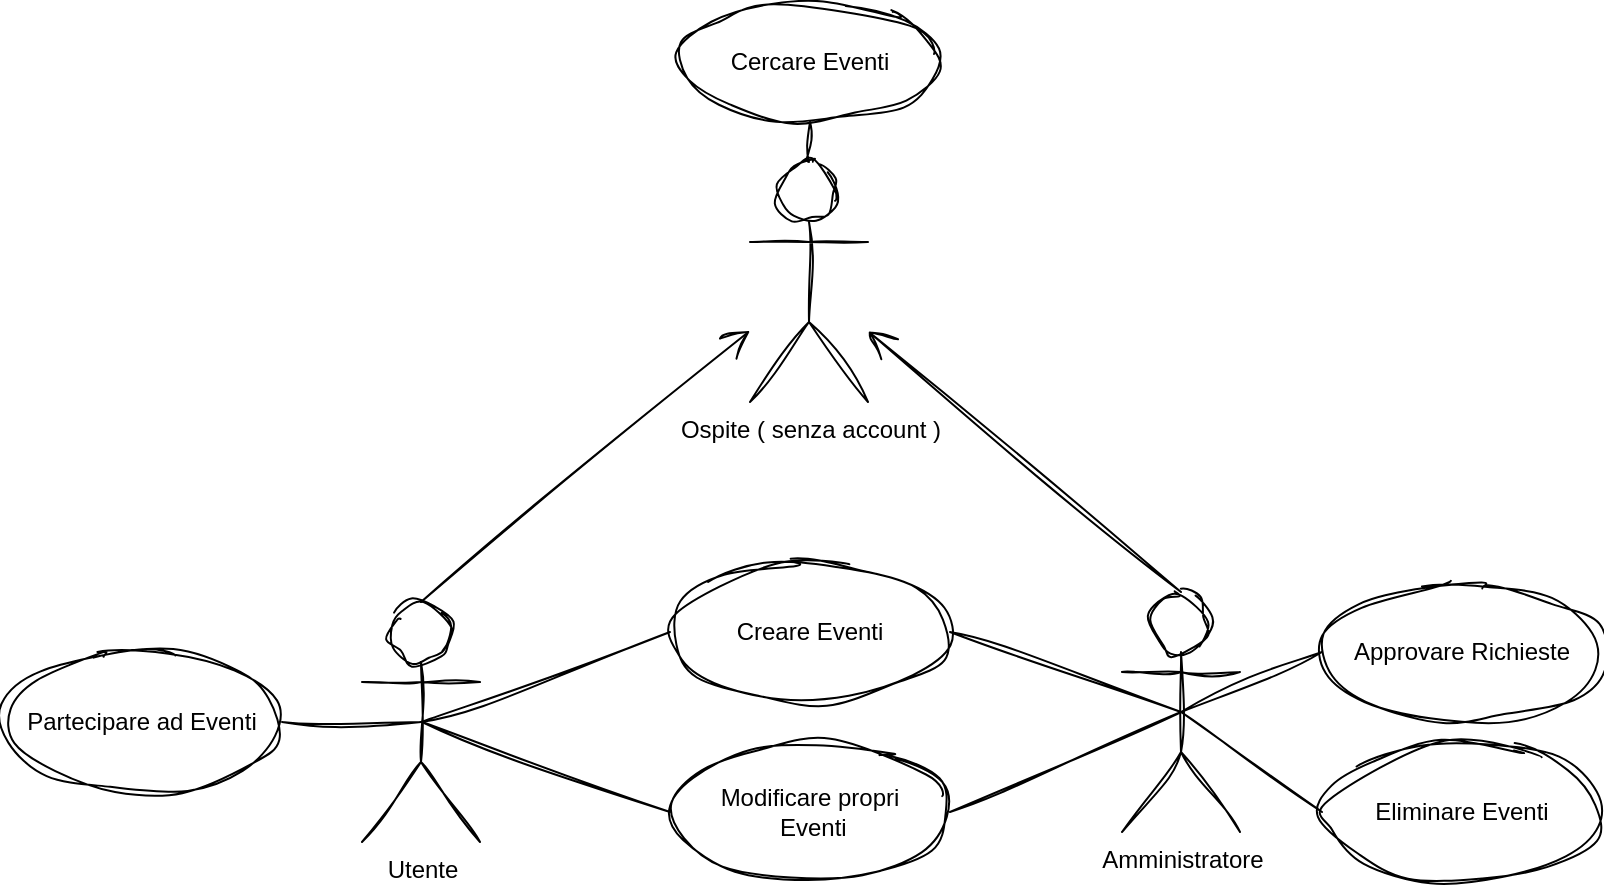 <mxfile version="24.8.6">
  <diagram name="Pagina-1" id="PBzKay77qeNed4aOOP48">
    <mxGraphModel dx="1434" dy="738" grid="1" gridSize="10" guides="1" tooltips="1" connect="1" arrows="1" fold="1" page="1" pageScale="1" pageWidth="827" pageHeight="1169" math="0" shadow="0">
      <root>
        <mxCell id="0" />
        <mxCell id="1" parent="0" />
        <mxCell id="F2Mt7jQUTRLg9_3YxVR8-1" value="Ospite ( senza account )" style="shape=umlActor;verticalLabelPosition=bottom;verticalAlign=top;html=1;shadow=0;sketch=1;curveFitting=1;jiggle=2;" vertex="1" parent="1">
          <mxGeometry x="384" y="130" width="59" height="120" as="geometry" />
        </mxCell>
        <mxCell id="F2Mt7jQUTRLg9_3YxVR8-2" value="Cercare Eventi" style="ellipse;whiteSpace=wrap;html=1;shadow=0;sketch=1;curveFitting=1;jiggle=2;" vertex="1" parent="1">
          <mxGeometry x="349" y="50" width="130" height="60" as="geometry" />
        </mxCell>
        <mxCell id="F2Mt7jQUTRLg9_3YxVR8-5" value="Utente" style="shape=umlActor;verticalLabelPosition=bottom;verticalAlign=top;html=1;shadow=0;sketch=1;curveFitting=1;jiggle=2;" vertex="1" parent="1">
          <mxGeometry x="190" y="350" width="59" height="120" as="geometry" />
        </mxCell>
        <mxCell id="F2Mt7jQUTRLg9_3YxVR8-7" value="Partecipare ad Eventi" style="ellipse;whiteSpace=wrap;html=1;shadow=0;sketch=1;curveFitting=1;jiggle=2;" vertex="1" parent="1">
          <mxGeometry x="10" y="375" width="140" height="70" as="geometry" />
        </mxCell>
        <mxCell id="F2Mt7jQUTRLg9_3YxVR8-8" value="Creare Eventi" style="ellipse;whiteSpace=wrap;html=1;shadow=0;sketch=1;curveFitting=1;jiggle=2;" vertex="1" parent="1">
          <mxGeometry x="344" y="330" width="140" height="70" as="geometry" />
        </mxCell>
        <mxCell id="F2Mt7jQUTRLg9_3YxVR8-9" value="Amministratore" style="shape=umlActor;verticalLabelPosition=bottom;verticalAlign=top;html=1;shadow=0;sketch=1;curveFitting=1;jiggle=2;" vertex="1" parent="1">
          <mxGeometry x="570" y="345" width="59" height="120" as="geometry" />
        </mxCell>
        <mxCell id="F2Mt7jQUTRLg9_3YxVR8-10" value="Approvare Richieste" style="ellipse;whiteSpace=wrap;html=1;shadow=0;sketch=1;curveFitting=1;jiggle=2;" vertex="1" parent="1">
          <mxGeometry x="670" y="340" width="140" height="70" as="geometry" />
        </mxCell>
        <mxCell id="F2Mt7jQUTRLg9_3YxVR8-11" value="Eliminare Eventi" style="ellipse;whiteSpace=wrap;html=1;shadow=0;sketch=1;curveFitting=1;jiggle=2;" vertex="1" parent="1">
          <mxGeometry x="670" y="420" width="140" height="70" as="geometry" />
        </mxCell>
        <mxCell id="F2Mt7jQUTRLg9_3YxVR8-12" value="Modificare propri&lt;div&gt;&lt;span style=&quot;background-color: initial;&quot;&gt;&amp;nbsp;Eventi&lt;/span&gt;&lt;/div&gt;" style="ellipse;whiteSpace=wrap;html=1;shadow=0;sketch=1;curveFitting=1;jiggle=2;" vertex="1" parent="1">
          <mxGeometry x="344" y="420" width="140" height="70" as="geometry" />
        </mxCell>
        <mxCell id="F2Mt7jQUTRLg9_3YxVR8-23" value="" style="endArrow=open;endFill=1;endSize=12;html=1;rounded=0;exitX=0.5;exitY=0;exitDx=0;exitDy=0;exitPerimeter=0;shadow=0;sketch=1;curveFitting=1;jiggle=2;" edge="1" parent="1" source="F2Mt7jQUTRLg9_3YxVR8-5" target="F2Mt7jQUTRLg9_3YxVR8-1">
          <mxGeometry width="160" relative="1" as="geometry">
            <mxPoint x="330" y="380" as="sourcePoint" />
            <mxPoint x="490" y="380" as="targetPoint" />
          </mxGeometry>
        </mxCell>
        <mxCell id="F2Mt7jQUTRLg9_3YxVR8-24" value="" style="endArrow=open;endFill=1;endSize=12;html=1;rounded=0;exitX=0.5;exitY=0;exitDx=0;exitDy=0;exitPerimeter=0;shadow=0;sketch=1;curveFitting=1;jiggle=2;" edge="1" parent="1" source="F2Mt7jQUTRLg9_3YxVR8-9" target="F2Mt7jQUTRLg9_3YxVR8-1">
          <mxGeometry width="160" relative="1" as="geometry">
            <mxPoint x="230" y="360" as="sourcePoint" />
            <mxPoint x="394" y="224" as="targetPoint" />
          </mxGeometry>
        </mxCell>
        <mxCell id="F2Mt7jQUTRLg9_3YxVR8-26" style="rounded=0;orthogonalLoop=1;jettySize=auto;html=1;exitX=1;exitY=0.5;exitDx=0;exitDy=0;endArrow=none;endFill=0;entryX=0.5;entryY=0.5;entryDx=0;entryDy=0;entryPerimeter=0;shadow=0;sketch=1;curveFitting=1;jiggle=2;" edge="1" parent="1" source="F2Mt7jQUTRLg9_3YxVR8-7" target="F2Mt7jQUTRLg9_3YxVR8-5">
          <mxGeometry relative="1" as="geometry">
            <mxPoint x="150" y="402.5" as="sourcePoint" />
            <mxPoint x="220" y="407.5" as="targetPoint" />
          </mxGeometry>
        </mxCell>
        <mxCell id="F2Mt7jQUTRLg9_3YxVR8-29" style="rounded=0;orthogonalLoop=1;jettySize=auto;html=1;exitX=0.5;exitY=0.5;exitDx=0;exitDy=0;entryX=0;entryY=0.5;entryDx=0;entryDy=0;endArrow=none;endFill=0;exitPerimeter=0;shadow=0;sketch=1;curveFitting=1;jiggle=2;" edge="1" parent="1" source="F2Mt7jQUTRLg9_3YxVR8-5" target="F2Mt7jQUTRLg9_3YxVR8-8">
          <mxGeometry relative="1" as="geometry">
            <mxPoint x="170" y="425" as="sourcePoint" />
            <mxPoint x="240" y="430" as="targetPoint" />
          </mxGeometry>
        </mxCell>
        <mxCell id="F2Mt7jQUTRLg9_3YxVR8-30" style="rounded=0;orthogonalLoop=1;jettySize=auto;html=1;entryX=0;entryY=0.5;entryDx=0;entryDy=0;endArrow=none;endFill=0;shadow=0;sketch=1;curveFitting=1;jiggle=2;" edge="1" parent="1" target="F2Mt7jQUTRLg9_3YxVR8-12">
          <mxGeometry relative="1" as="geometry">
            <mxPoint x="220" y="410" as="sourcePoint" />
            <mxPoint x="354" y="365" as="targetPoint" />
          </mxGeometry>
        </mxCell>
        <mxCell id="F2Mt7jQUTRLg9_3YxVR8-31" style="rounded=0;orthogonalLoop=1;jettySize=auto;html=1;endArrow=none;endFill=0;entryX=0.5;entryY=0.5;entryDx=0;entryDy=0;entryPerimeter=0;exitX=1;exitY=0.5;exitDx=0;exitDy=0;shadow=0;sketch=1;curveFitting=1;jiggle=2;" edge="1" parent="1" source="F2Mt7jQUTRLg9_3YxVR8-8" target="F2Mt7jQUTRLg9_3YxVR8-9">
          <mxGeometry relative="1" as="geometry">
            <mxPoint x="484" y="390" as="sourcePoint" />
            <mxPoint x="570" y="394" as="targetPoint" />
          </mxGeometry>
        </mxCell>
        <mxCell id="F2Mt7jQUTRLg9_3YxVR8-32" style="rounded=0;orthogonalLoop=1;jettySize=auto;html=1;endArrow=none;endFill=0;entryX=0.5;entryY=0.5;entryDx=0;entryDy=0;entryPerimeter=0;exitX=1;exitY=0.5;exitDx=0;exitDy=0;shadow=0;sketch=1;curveFitting=1;jiggle=2;" edge="1" parent="1" source="F2Mt7jQUTRLg9_3YxVR8-12" target="F2Mt7jQUTRLg9_3YxVR8-9">
          <mxGeometry relative="1" as="geometry">
            <mxPoint x="484" y="450" as="sourcePoint" />
            <mxPoint x="600" y="495" as="targetPoint" />
          </mxGeometry>
        </mxCell>
        <mxCell id="F2Mt7jQUTRLg9_3YxVR8-33" style="rounded=0;orthogonalLoop=1;jettySize=auto;html=1;endArrow=none;endFill=0;entryX=0.5;entryY=0.5;entryDx=0;entryDy=0;entryPerimeter=0;exitX=0;exitY=0.5;exitDx=0;exitDy=0;shadow=0;sketch=1;curveFitting=1;jiggle=2;" edge="1" parent="1" source="F2Mt7jQUTRLg9_3YxVR8-10" target="F2Mt7jQUTRLg9_3YxVR8-9">
          <mxGeometry relative="1" as="geometry">
            <mxPoint x="504" y="380" as="sourcePoint" />
            <mxPoint x="620" y="425" as="targetPoint" />
          </mxGeometry>
        </mxCell>
        <mxCell id="F2Mt7jQUTRLg9_3YxVR8-34" style="rounded=0;orthogonalLoop=1;jettySize=auto;html=1;endArrow=none;endFill=0;entryX=0;entryY=0.5;entryDx=0;entryDy=0;exitX=0.5;exitY=0.5;exitDx=0;exitDy=0;exitPerimeter=0;shadow=0;sketch=1;curveFitting=1;jiggle=2;" edge="1" parent="1" source="F2Mt7jQUTRLg9_3YxVR8-9" target="F2Mt7jQUTRLg9_3YxVR8-11">
          <mxGeometry relative="1" as="geometry">
            <mxPoint x="600" y="400" as="sourcePoint" />
            <mxPoint x="716" y="445" as="targetPoint" />
          </mxGeometry>
        </mxCell>
        <mxCell id="F2Mt7jQUTRLg9_3YxVR8-35" style="rounded=0;orthogonalLoop=1;jettySize=auto;html=1;endArrow=none;endFill=0;entryX=0.5;entryY=1;entryDx=0;entryDy=0;exitX=0.5;exitY=0;exitDx=0;exitDy=0;exitPerimeter=0;shadow=0;sketch=1;curveFitting=1;jiggle=2;" edge="1" parent="1" source="F2Mt7jQUTRLg9_3YxVR8-1" target="F2Mt7jQUTRLg9_3YxVR8-2">
          <mxGeometry relative="1" as="geometry">
            <mxPoint x="410" y="100" as="sourcePoint" />
            <mxPoint x="530" y="145" as="targetPoint" />
          </mxGeometry>
        </mxCell>
      </root>
    </mxGraphModel>
  </diagram>
</mxfile>

